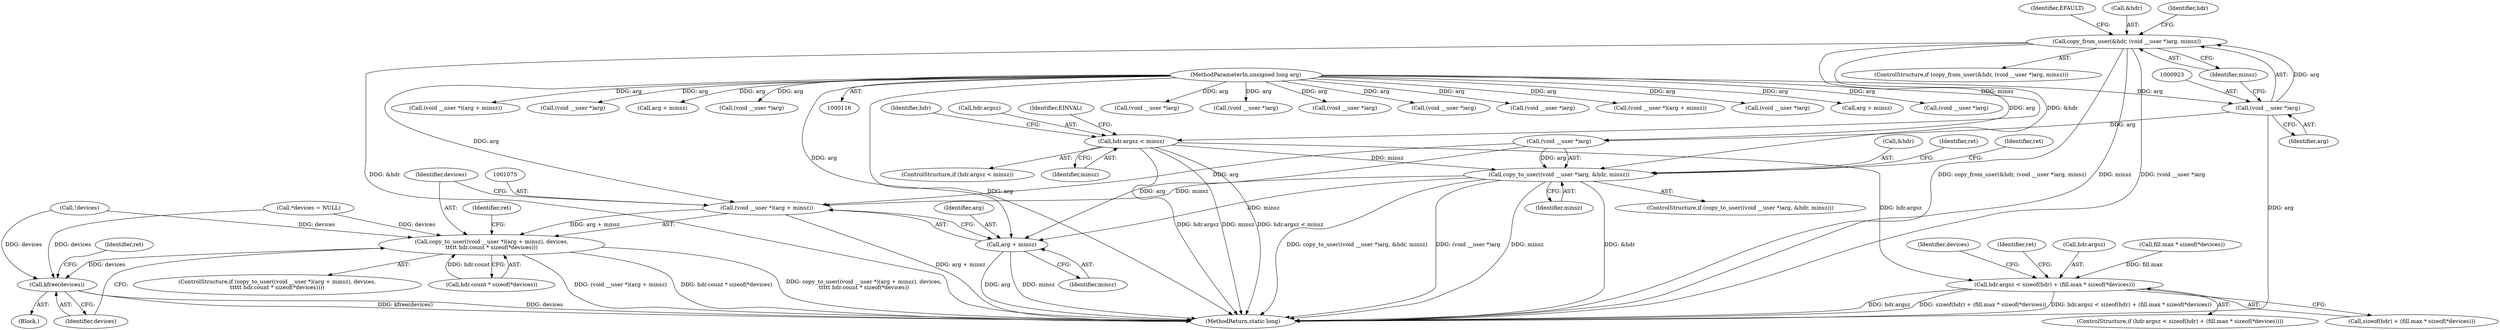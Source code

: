 digraph "0_linux_05692d7005a364add85c6e25a6c4447ce08f913a@API" {
"1000919" [label="(Call,copy_from_user(&hdr, (void __user *)arg, minsz))"];
"1000922" [label="(Call,(void __user *)arg)"];
"1000119" [label="(MethodParameterIn,unsigned long arg)"];
"1000930" [label="(Call,hdr.argsz < minsz)"];
"1000987" [label="(Call,hdr.argsz < sizeof(hdr) + (fill.max * sizeof(*devices)))"];
"1001057" [label="(Call,copy_to_user((void __user *)arg, &hdr, minsz))"];
"1001074" [label="(Call,(void __user *)(arg + minsz))"];
"1001073" [label="(Call,copy_to_user((void __user *)(arg + minsz), devices,\n\t\t\t\t\t hdr.count * sizeof(*devices)))"];
"1001091" [label="(Call,kfree(devices))"];
"1001076" [label="(Call,arg + minsz)"];
"1000918" [label="(ControlStructure,if (copy_from_user(&hdr, (void __user *)arg, minsz)))"];
"1000716" [label="(Call,(void __user *)arg)"];
"1000928" [label="(Identifier,EFAULT)"];
"1001015" [label="(Identifier,devices)"];
"1001091" [label="(Call,kfree(devices))"];
"1001077" [label="(Identifier,arg)"];
"1000907" [label="(Call,*devices = NULL)"];
"1001079" [label="(Identifier,devices)"];
"1001003" [label="(Identifier,ret)"];
"1000931" [label="(Call,hdr.argsz)"];
"1001078" [label="(Identifier,minsz)"];
"1000609" [label="(Call,(void __user *)arg)"];
"1000929" [label="(ControlStructure,if (hdr.argsz < minsz))"];
"1000991" [label="(Call,sizeof(hdr) + (fill.max * sizeof(*devices)))"];
"1000686" [label="(Call,(void __user *)arg)"];
"1001122" [label="(Call,(void __user *)arg)"];
"1000136" [label="(Call,(void __user *)arg)"];
"1000901" [label="(Block,)"];
"1000937" [label="(Identifier,EINVAL)"];
"1001057" [label="(Call,copy_to_user((void __user *)arg, &hdr, minsz))"];
"1000920" [label="(Call,&hdr)"];
"1000940" [label="(Identifier,hdr)"];
"1001094" [label="(Identifier,ret)"];
"1001380" [label="(MethodReturn,static long)"];
"1000832" [label="(Call,(void __user *)(arg + minsz))"];
"1000119" [label="(MethodParameterIn,unsigned long arg)"];
"1001058" [label="(Call,(void __user *)arg)"];
"1000934" [label="(Identifier,minsz)"];
"1000589" [label="(Call,(void __user *)arg)"];
"1001074" [label="(Call,(void __user *)(arg + minsz))"];
"1001070" [label="(Identifier,ret)"];
"1001073" [label="(Call,copy_to_user((void __user *)(arg + minsz), devices,\n\t\t\t\t\t hdr.count * sizeof(*devices)))"];
"1001072" [label="(ControlStructure,if (copy_to_user((void __user *)(arg + minsz), devices,\n\t\t\t\t\t hdr.count * sizeof(*devices))))"];
"1001092" [label="(Identifier,devices)"];
"1001056" [label="(ControlStructure,if (copy_to_user((void __user *)arg, &hdr, minsz)))"];
"1001080" [label="(Call,hdr.count * sizeof(*devices))"];
"1000834" [label="(Call,arg + minsz)"];
"1000557" [label="(Call,(void __user *)arg)"];
"1001229" [label="(Call,(void __user *)(arg + minsz))"];
"1000212" [label="(Call,(void __user *)arg)"];
"1000988" [label="(Call,hdr.argsz)"];
"1000925" [label="(Identifier,minsz)"];
"1001231" [label="(Call,arg + minsz)"];
"1001088" [label="(Identifier,ret)"];
"1000930" [label="(Call,hdr.argsz < minsz)"];
"1000994" [label="(Call,fill.max * sizeof(*devices))"];
"1001061" [label="(Call,&hdr)"];
"1001065" [label="(Identifier,ret)"];
"1000922" [label="(Call,(void __user *)arg)"];
"1000987" [label="(Call,hdr.argsz < sizeof(hdr) + (fill.max * sizeof(*devices)))"];
"1001063" [label="(Identifier,minsz)"];
"1000986" [label="(ControlStructure,if (hdr.argsz < sizeof(hdr) + (fill.max * sizeof(*devices))))"];
"1000919" [label="(Call,copy_from_user(&hdr, (void __user *)arg, minsz))"];
"1000924" [label="(Identifier,arg)"];
"1001025" [label="(Call,!devices)"];
"1000183" [label="(Call,(void __user *)arg)"];
"1000932" [label="(Identifier,hdr)"];
"1001076" [label="(Call,arg + minsz)"];
"1000919" -> "1000918"  [label="AST: "];
"1000919" -> "1000925"  [label="CFG: "];
"1000920" -> "1000919"  [label="AST: "];
"1000922" -> "1000919"  [label="AST: "];
"1000925" -> "1000919"  [label="AST: "];
"1000928" -> "1000919"  [label="CFG: "];
"1000932" -> "1000919"  [label="CFG: "];
"1000919" -> "1001380"  [label="DDG: &hdr"];
"1000919" -> "1001380"  [label="DDG: copy_from_user(&hdr, (void __user *)arg, minsz)"];
"1000919" -> "1001380"  [label="DDG: minsz"];
"1000919" -> "1001380"  [label="DDG: (void __user *)arg"];
"1000922" -> "1000919"  [label="DDG: arg"];
"1000919" -> "1000930"  [label="DDG: minsz"];
"1000919" -> "1001057"  [label="DDG: &hdr"];
"1000922" -> "1000924"  [label="CFG: "];
"1000923" -> "1000922"  [label="AST: "];
"1000924" -> "1000922"  [label="AST: "];
"1000925" -> "1000922"  [label="CFG: "];
"1000922" -> "1001380"  [label="DDG: arg"];
"1000119" -> "1000922"  [label="DDG: arg"];
"1000922" -> "1001058"  [label="DDG: arg"];
"1000119" -> "1000116"  [label="AST: "];
"1000119" -> "1001380"  [label="DDG: arg"];
"1000119" -> "1000136"  [label="DDG: arg"];
"1000119" -> "1000183"  [label="DDG: arg"];
"1000119" -> "1000212"  [label="DDG: arg"];
"1000119" -> "1000557"  [label="DDG: arg"];
"1000119" -> "1000589"  [label="DDG: arg"];
"1000119" -> "1000609"  [label="DDG: arg"];
"1000119" -> "1000686"  [label="DDG: arg"];
"1000119" -> "1000716"  [label="DDG: arg"];
"1000119" -> "1000832"  [label="DDG: arg"];
"1000119" -> "1000834"  [label="DDG: arg"];
"1000119" -> "1001058"  [label="DDG: arg"];
"1000119" -> "1001074"  [label="DDG: arg"];
"1000119" -> "1001076"  [label="DDG: arg"];
"1000119" -> "1001122"  [label="DDG: arg"];
"1000119" -> "1001229"  [label="DDG: arg"];
"1000119" -> "1001231"  [label="DDG: arg"];
"1000930" -> "1000929"  [label="AST: "];
"1000930" -> "1000934"  [label="CFG: "];
"1000931" -> "1000930"  [label="AST: "];
"1000934" -> "1000930"  [label="AST: "];
"1000937" -> "1000930"  [label="CFG: "];
"1000940" -> "1000930"  [label="CFG: "];
"1000930" -> "1001380"  [label="DDG: minsz"];
"1000930" -> "1001380"  [label="DDG: hdr.argsz < minsz"];
"1000930" -> "1001380"  [label="DDG: hdr.argsz"];
"1000930" -> "1000987"  [label="DDG: hdr.argsz"];
"1000930" -> "1001057"  [label="DDG: minsz"];
"1000987" -> "1000986"  [label="AST: "];
"1000987" -> "1000991"  [label="CFG: "];
"1000988" -> "1000987"  [label="AST: "];
"1000991" -> "1000987"  [label="AST: "];
"1001003" -> "1000987"  [label="CFG: "];
"1001015" -> "1000987"  [label="CFG: "];
"1000987" -> "1001380"  [label="DDG: hdr.argsz"];
"1000987" -> "1001380"  [label="DDG: sizeof(hdr) + (fill.max * sizeof(*devices))"];
"1000987" -> "1001380"  [label="DDG: hdr.argsz < sizeof(hdr) + (fill.max * sizeof(*devices))"];
"1000994" -> "1000987"  [label="DDG: fill.max"];
"1001057" -> "1001056"  [label="AST: "];
"1001057" -> "1001063"  [label="CFG: "];
"1001058" -> "1001057"  [label="AST: "];
"1001061" -> "1001057"  [label="AST: "];
"1001063" -> "1001057"  [label="AST: "];
"1001065" -> "1001057"  [label="CFG: "];
"1001070" -> "1001057"  [label="CFG: "];
"1001057" -> "1001380"  [label="DDG: &hdr"];
"1001057" -> "1001380"  [label="DDG: copy_to_user((void __user *)arg, &hdr, minsz)"];
"1001057" -> "1001380"  [label="DDG: (void __user *)arg"];
"1001057" -> "1001380"  [label="DDG: minsz"];
"1001058" -> "1001057"  [label="DDG: arg"];
"1001057" -> "1001074"  [label="DDG: minsz"];
"1001057" -> "1001076"  [label="DDG: minsz"];
"1001074" -> "1001073"  [label="AST: "];
"1001074" -> "1001076"  [label="CFG: "];
"1001075" -> "1001074"  [label="AST: "];
"1001076" -> "1001074"  [label="AST: "];
"1001079" -> "1001074"  [label="CFG: "];
"1001074" -> "1001380"  [label="DDG: arg + minsz"];
"1001074" -> "1001073"  [label="DDG: arg + minsz"];
"1001058" -> "1001074"  [label="DDG: arg"];
"1001073" -> "1001072"  [label="AST: "];
"1001073" -> "1001080"  [label="CFG: "];
"1001079" -> "1001073"  [label="AST: "];
"1001080" -> "1001073"  [label="AST: "];
"1001088" -> "1001073"  [label="CFG: "];
"1001092" -> "1001073"  [label="CFG: "];
"1001073" -> "1001380"  [label="DDG: (void __user *)(arg + minsz)"];
"1001073" -> "1001380"  [label="DDG: hdr.count * sizeof(*devices)"];
"1001073" -> "1001380"  [label="DDG: copy_to_user((void __user *)(arg + minsz), devices,\n\t\t\t\t\t hdr.count * sizeof(*devices))"];
"1000907" -> "1001073"  [label="DDG: devices"];
"1001025" -> "1001073"  [label="DDG: devices"];
"1001080" -> "1001073"  [label="DDG: hdr.count"];
"1001073" -> "1001091"  [label="DDG: devices"];
"1001091" -> "1000901"  [label="AST: "];
"1001091" -> "1001092"  [label="CFG: "];
"1001092" -> "1001091"  [label="AST: "];
"1001094" -> "1001091"  [label="CFG: "];
"1001091" -> "1001380"  [label="DDG: kfree(devices)"];
"1001091" -> "1001380"  [label="DDG: devices"];
"1000907" -> "1001091"  [label="DDG: devices"];
"1001025" -> "1001091"  [label="DDG: devices"];
"1001076" -> "1001078"  [label="CFG: "];
"1001077" -> "1001076"  [label="AST: "];
"1001078" -> "1001076"  [label="AST: "];
"1001076" -> "1001380"  [label="DDG: minsz"];
"1001076" -> "1001380"  [label="DDG: arg"];
"1001058" -> "1001076"  [label="DDG: arg"];
}
